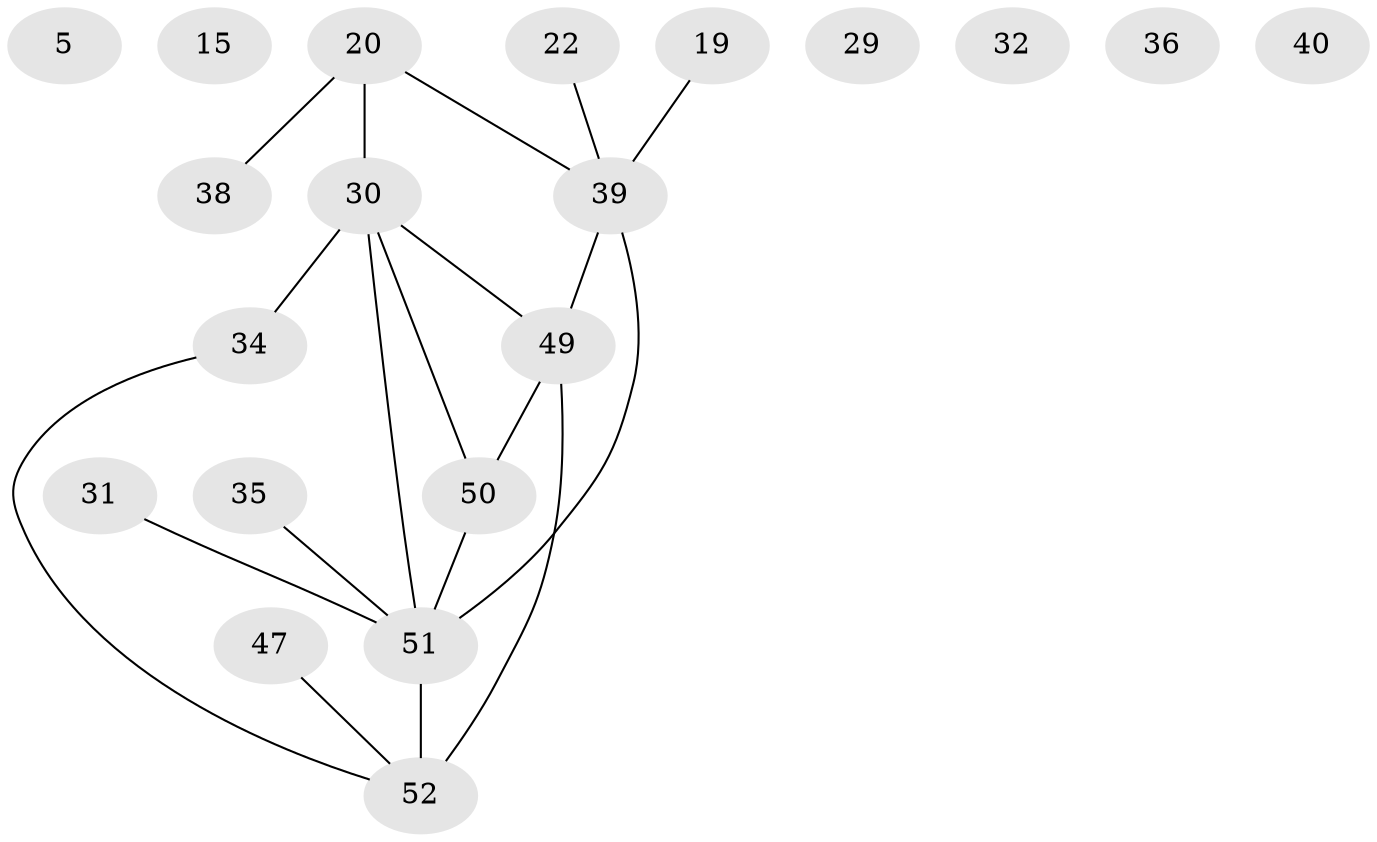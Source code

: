// original degree distribution, {3: 0.23076923076923078, 2: 0.21153846153846154, 5: 0.057692307692307696, 0: 0.11538461538461539, 4: 0.11538461538461539, 6: 0.038461538461538464, 1: 0.21153846153846154, 8: 0.019230769230769232}
// Generated by graph-tools (version 1.1) at 2025/44/03/04/25 21:44:14]
// undirected, 20 vertices, 19 edges
graph export_dot {
graph [start="1"]
  node [color=gray90,style=filled];
  5;
  15;
  19;
  20 [super="+10+6"];
  22;
  29;
  30 [super="+25"];
  31 [super="+4"];
  32;
  34 [super="+2+24+11+21"];
  35;
  36;
  38;
  39 [super="+8+9"];
  40;
  47;
  49 [super="+1+46"];
  50 [super="+33+37"];
  51 [super="+42+43+45+3"];
  52 [super="+48+14"];
  19 -- 39;
  20 -- 38;
  20 -- 30 [weight=3];
  20 -- 39;
  22 -- 39;
  30 -- 50 [weight=2];
  30 -- 49;
  30 -- 34 [weight=2];
  30 -- 51 [weight=3];
  31 -- 51;
  34 -- 52;
  35 -- 51;
  39 -- 49 [weight=2];
  39 -- 51 [weight=3];
  47 -- 52;
  49 -- 52 [weight=2];
  49 -- 50;
  50 -- 51;
  51 -- 52 [weight=4];
}
